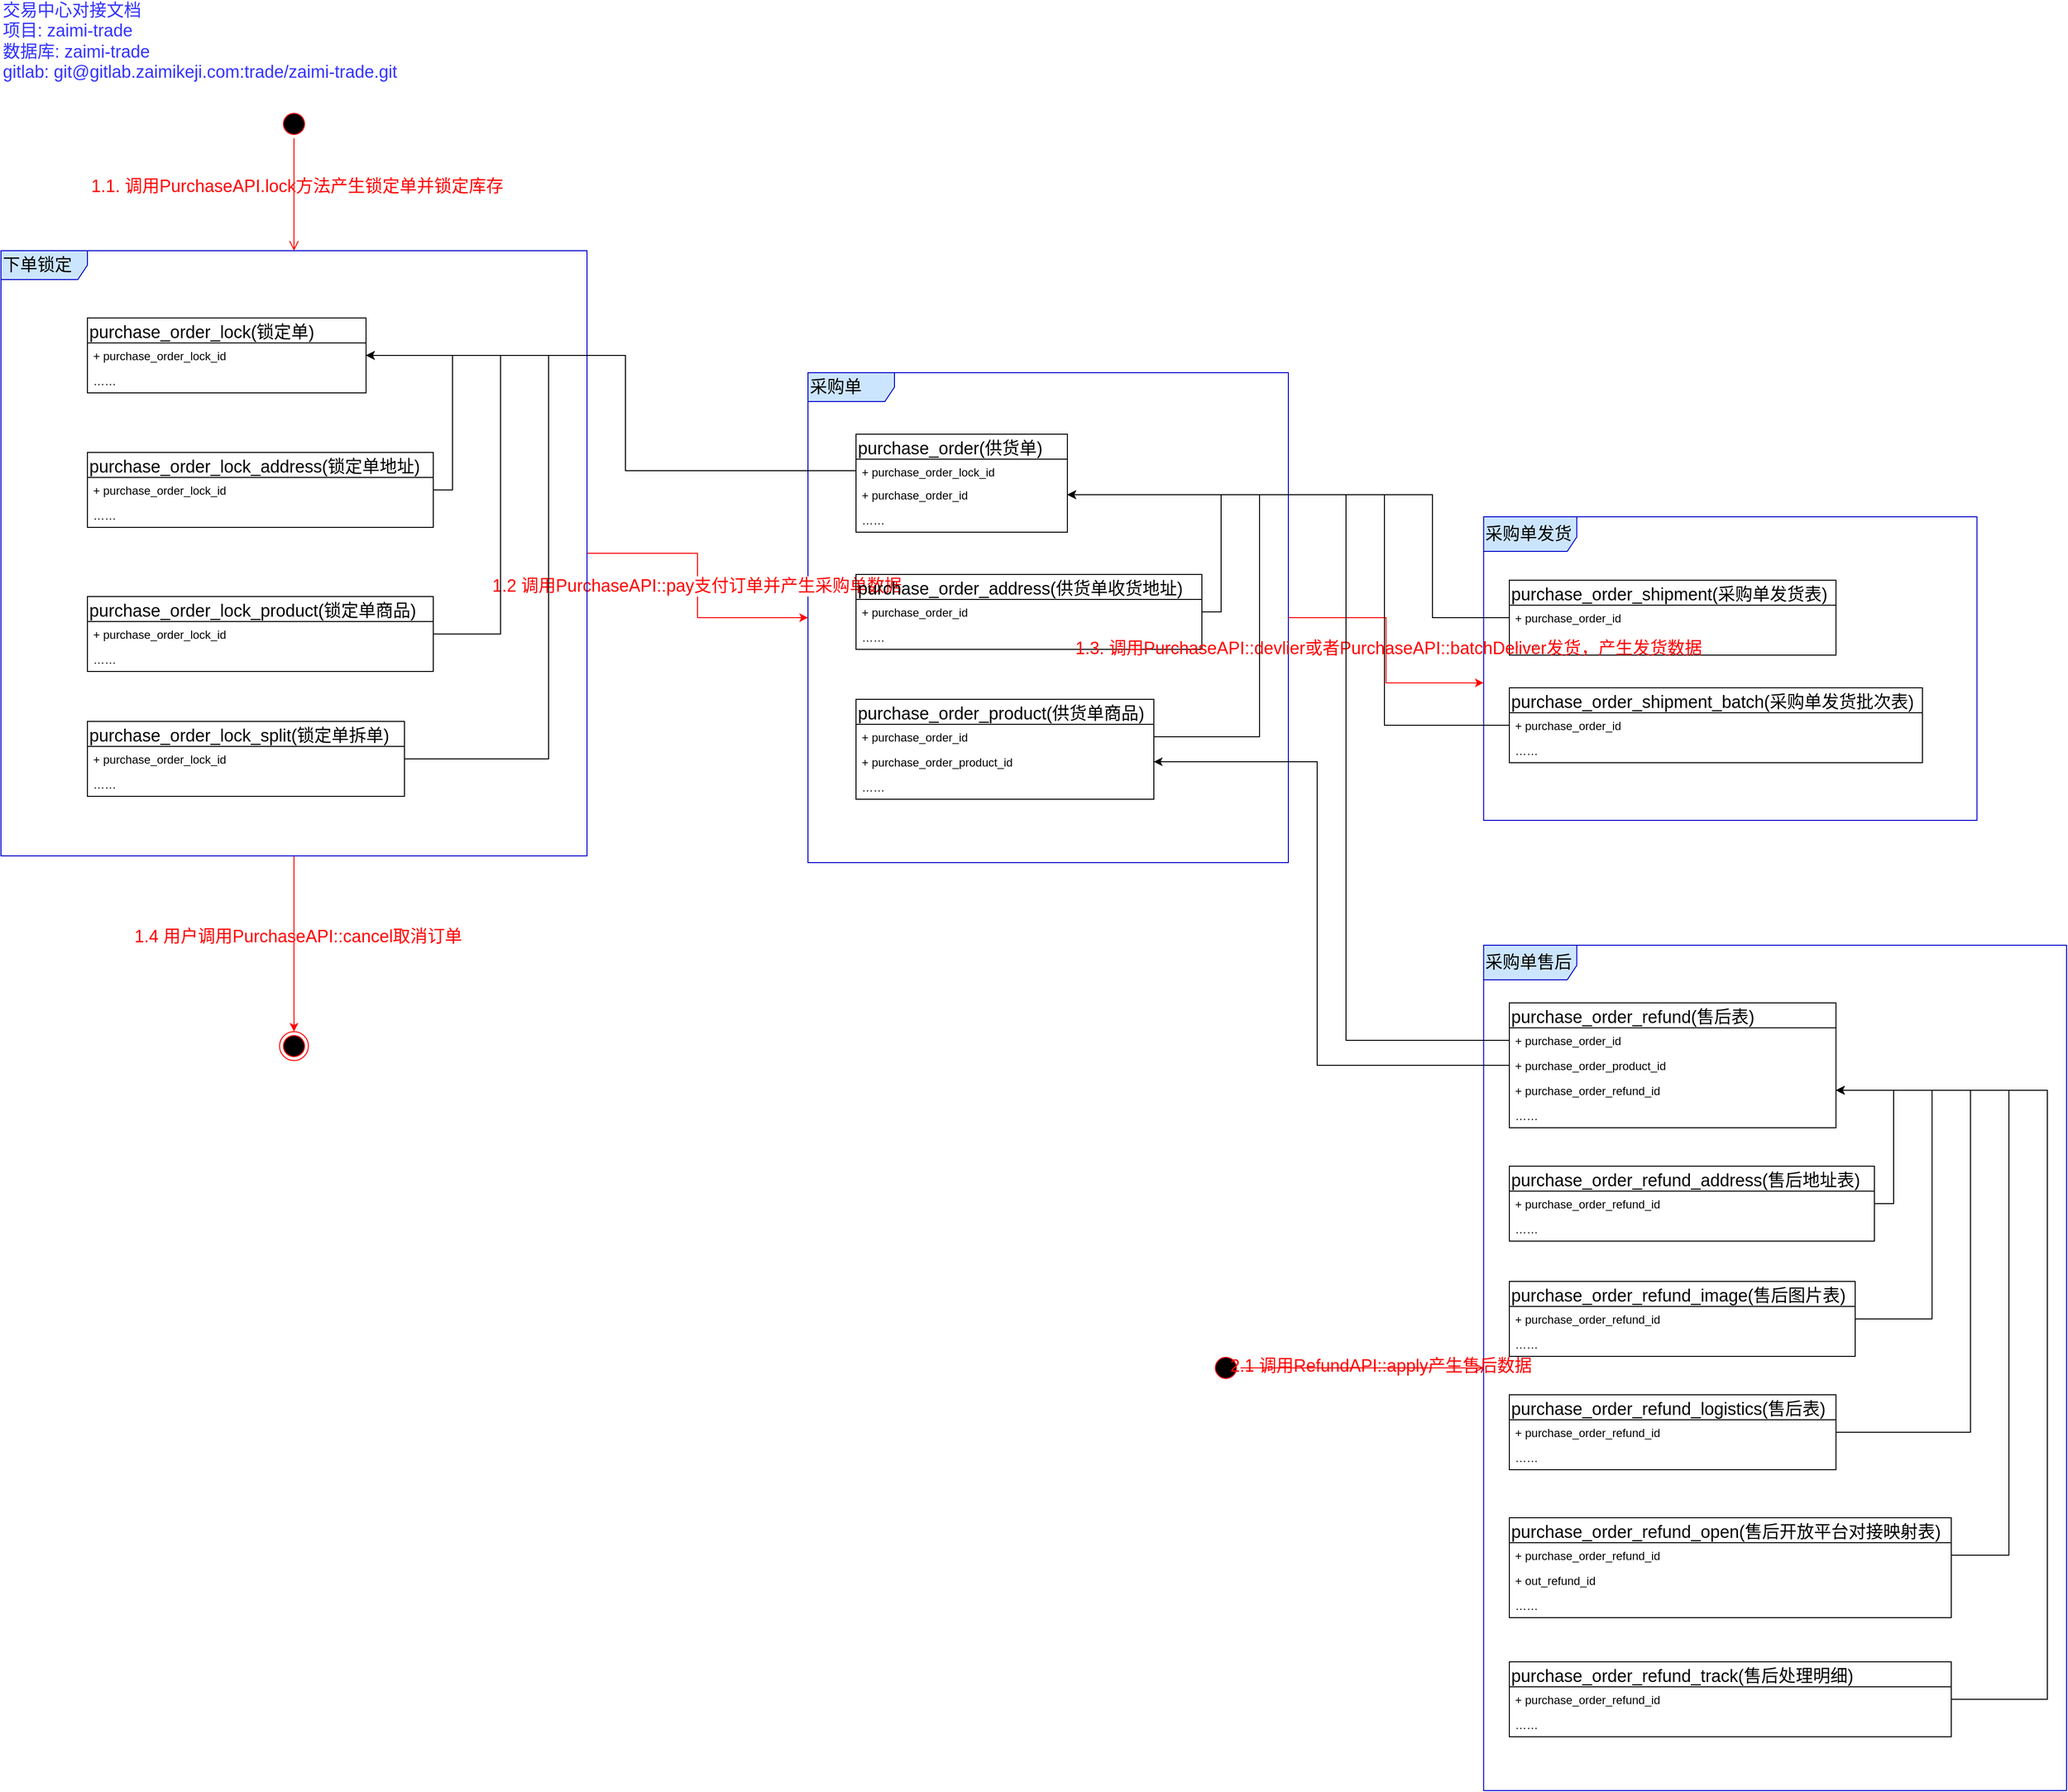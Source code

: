 <mxfile version="14.6.6" type="github">
  <diagram id="8cNXlBiLXLBAkxZQb8D8" name="Page-1">
    <mxGraphModel dx="1422" dy="1931" grid="1" gridSize="10" guides="1" tooltips="1" connect="1" arrows="1" fold="1" page="1" pageScale="1" pageWidth="827" pageHeight="1169" math="0" shadow="0">
      <root>
        <mxCell id="0" />
        <mxCell id="1" parent="0" />
        <mxCell id="ihgOOm5gKKsvJmpZFbWJ-121" value="采购单发货" style="shape=umlFrame;whiteSpace=wrap;html=1;fontSize=18;align=left;strokeColor=#0000CC;width=97;height=36;fillColor=#CCE5FF;" parent="1" vertex="1">
          <mxGeometry x="1603.25" y="-526" width="513.5" height="316" as="geometry" />
        </mxCell>
        <mxCell id="ihgOOm5gKKsvJmpZFbWJ-123" value="采购单售后" style="shape=umlFrame;whiteSpace=wrap;html=1;fontSize=18;align=left;strokeColor=#0000CC;width=97;height=36;fillColor=#CCE5FF;" parent="1" vertex="1">
          <mxGeometry x="1603.25" y="-80" width="606.75" height="880" as="geometry" />
        </mxCell>
        <mxCell id="ihgOOm5gKKsvJmpZFbWJ-120" value="采购单" style="shape=umlFrame;whiteSpace=wrap;html=1;fontSize=18;align=left;strokeColor=#0000CC;width=90;height=30;fillColor=#CCE5FF;" parent="1" vertex="1">
          <mxGeometry x="900" y="-676" width="500" height="510" as="geometry" />
        </mxCell>
        <mxCell id="ihgOOm5gKKsvJmpZFbWJ-138" value="" style="edgeStyle=orthogonalEdgeStyle;rounded=0;orthogonalLoop=1;jettySize=auto;html=1;fontSize=18;fontColor=#FF0000;entryX=0.5;entryY=0;entryDx=0;entryDy=0;strokeColor=#FF0000;" parent="1" source="ihgOOm5gKKsvJmpZFbWJ-119" target="ihgOOm5gKKsvJmpZFbWJ-135" edge="1">
          <mxGeometry relative="1" as="geometry" />
        </mxCell>
        <mxCell id="ihgOOm5gKKsvJmpZFbWJ-139" value="1.4 用户调用PurchaseAPI::cancel取消订单" style="edgeLabel;html=1;align=center;verticalAlign=middle;resizable=0;points=[];fontSize=18;fontColor=#FF0000;labelBackgroundColor=none;" parent="ihgOOm5gKKsvJmpZFbWJ-138" vertex="1" connectable="0">
          <mxGeometry x="-0.09" y="3" relative="1" as="geometry">
            <mxPoint x="1" as="offset" />
          </mxGeometry>
        </mxCell>
        <mxCell id="ihgOOm5gKKsvJmpZFbWJ-148" style="edgeStyle=orthogonalEdgeStyle;rounded=0;orthogonalLoop=1;jettySize=auto;html=1;fontSize=18;fontColor=#FF0000;strokeColor=#FF0000;" parent="1" source="ihgOOm5gKKsvJmpZFbWJ-119" target="ihgOOm5gKKsvJmpZFbWJ-120" edge="1">
          <mxGeometry relative="1" as="geometry" />
        </mxCell>
        <mxCell id="ihgOOm5gKKsvJmpZFbWJ-149" value="1.2 调用PurchaseAPI::pay支付订单并产生采购单数据" style="edgeLabel;html=1;align=center;verticalAlign=middle;resizable=0;points=[];fontSize=18;fontColor=#FF0000;" parent="ihgOOm5gKKsvJmpZFbWJ-148" vertex="1" connectable="0">
          <mxGeometry x="0.062" y="-1" relative="1" as="geometry">
            <mxPoint y="-9" as="offset" />
          </mxGeometry>
        </mxCell>
        <mxCell id="ihgOOm5gKKsvJmpZFbWJ-119" value="下单锁定" style="shape=umlFrame;whiteSpace=wrap;html=1;fontSize=18;align=left;strokeColor=#0000CC;width=90;height=30;fillColor=#CCE5FF;" parent="1" vertex="1">
          <mxGeometry x="60" y="-803" width="610" height="630" as="geometry" />
        </mxCell>
        <mxCell id="86TAuo0AVCAtvqethzrD-2" value="交易中心对接文档&lt;br&gt;项目: zaimi-trade&lt;br&gt;数据库: zaimi-trade&lt;br&gt;gitlab:&amp;nbsp;git@gitlab.zaimikeji.com:trade/zaimi-trade.git&lt;br&gt;&lt;div&gt;&lt;br&gt;&lt;/div&gt;" style="text;html=1;strokeColor=none;fillColor=none;align=left;verticalAlign=middle;whiteSpace=wrap;rounded=0;fontSize=18;fontColor=#3333FF;" parent="1" vertex="1">
          <mxGeometry x="60" y="-1020" width="560" height="20" as="geometry" />
        </mxCell>
        <mxCell id="86TAuo0AVCAtvqethzrD-15" value="purchase_order(供货单)" style="swimlane;fontStyle=0;childLayout=stackLayout;horizontal=1;startSize=26;fillColor=none;horizontalStack=0;resizeParent=1;resizeParentMax=0;resizeLast=0;collapsible=1;marginBottom=0;fontSize=18;fontColor=#000000;align=left;" parent="1" vertex="1">
          <mxGeometry x="950" y="-612" width="220" height="102" as="geometry" />
        </mxCell>
        <mxCell id="86TAuo0AVCAtvqethzrD-16" value="+ purchase_order_lock_id" style="text;strokeColor=none;fillColor=none;align=left;verticalAlign=top;spacingLeft=4;spacingRight=4;overflow=hidden;rotatable=0;points=[[0,0.5],[1,0.5]];portConstraint=eastwest;" parent="86TAuo0AVCAtvqethzrD-15" vertex="1">
          <mxGeometry y="26" width="220" height="24" as="geometry" />
        </mxCell>
        <mxCell id="86TAuo0AVCAtvqethzrD-17" value="+ purchase_order_id" style="text;strokeColor=none;fillColor=none;align=left;verticalAlign=top;spacingLeft=4;spacingRight=4;overflow=hidden;rotatable=0;points=[[0,0.5],[1,0.5]];portConstraint=eastwest;" parent="86TAuo0AVCAtvqethzrD-15" vertex="1">
          <mxGeometry y="50" width="220" height="26" as="geometry" />
        </mxCell>
        <mxCell id="86TAuo0AVCAtvqethzrD-18" value="……" style="text;strokeColor=none;fillColor=none;align=left;verticalAlign=top;spacingLeft=4;spacingRight=4;overflow=hidden;rotatable=0;points=[[0,0.5],[1,0.5]];portConstraint=eastwest;" parent="86TAuo0AVCAtvqethzrD-15" vertex="1">
          <mxGeometry y="76" width="220" height="26" as="geometry" />
        </mxCell>
        <mxCell id="86TAuo0AVCAtvqethzrD-19" value="purchase_order_lock_address(锁定单地址)" style="swimlane;fontStyle=0;childLayout=stackLayout;horizontal=1;startSize=26;fillColor=none;horizontalStack=0;resizeParent=1;resizeParentMax=0;resizeLast=0;collapsible=1;marginBottom=0;fontSize=18;fontColor=#000000;align=left;" parent="1" vertex="1">
          <mxGeometry x="150" y="-593" width="360" height="78" as="geometry" />
        </mxCell>
        <mxCell id="86TAuo0AVCAtvqethzrD-20" value="+ purchase_order_lock_id" style="text;strokeColor=none;fillColor=none;align=left;verticalAlign=top;spacingLeft=4;spacingRight=4;overflow=hidden;rotatable=0;points=[[0,0.5],[1,0.5]];portConstraint=eastwest;" parent="86TAuo0AVCAtvqethzrD-19" vertex="1">
          <mxGeometry y="26" width="360" height="26" as="geometry" />
        </mxCell>
        <mxCell id="86TAuo0AVCAtvqethzrD-61" value="……" style="text;strokeColor=none;fillColor=none;align=left;verticalAlign=top;spacingLeft=4;spacingRight=4;overflow=hidden;rotatable=0;points=[[0,0.5],[1,0.5]];portConstraint=eastwest;" parent="86TAuo0AVCAtvqethzrD-19" vertex="1">
          <mxGeometry y="52" width="360" height="26" as="geometry" />
        </mxCell>
        <mxCell id="86TAuo0AVCAtvqethzrD-23" value="purchase_order_lock_split(锁定单拆单)" style="swimlane;fontStyle=0;childLayout=stackLayout;horizontal=1;startSize=26;fillColor=none;horizontalStack=0;resizeParent=1;resizeParentMax=0;resizeLast=0;collapsible=1;marginBottom=0;fontSize=18;fontColor=#000000;align=left;" parent="1" vertex="1">
          <mxGeometry x="150" y="-313" width="330" height="78" as="geometry" />
        </mxCell>
        <mxCell id="86TAuo0AVCAtvqethzrD-24" value="+ purchase_order_lock_id" style="text;strokeColor=none;fillColor=none;align=left;verticalAlign=top;spacingLeft=4;spacingRight=4;overflow=hidden;rotatable=0;points=[[0,0.5],[1,0.5]];portConstraint=eastwest;" parent="86TAuo0AVCAtvqethzrD-23" vertex="1">
          <mxGeometry y="26" width="330" height="26" as="geometry" />
        </mxCell>
        <mxCell id="ihgOOm5gKKsvJmpZFbWJ-3" value="……" style="text;strokeColor=none;fillColor=none;align=left;verticalAlign=top;spacingLeft=4;spacingRight=4;overflow=hidden;rotatable=0;points=[[0,0.5],[1,0.5]];portConstraint=eastwest;" parent="86TAuo0AVCAtvqethzrD-23" vertex="1">
          <mxGeometry y="52" width="330" height="26" as="geometry" />
        </mxCell>
        <mxCell id="86TAuo0AVCAtvqethzrD-27" value="purchase_order_address(供货单收货地址)" style="swimlane;fontStyle=0;childLayout=stackLayout;horizontal=1;startSize=26;fillColor=none;horizontalStack=0;resizeParent=1;resizeParentMax=0;resizeLast=0;collapsible=1;marginBottom=0;fontSize=18;fontColor=#000000;align=left;" parent="1" vertex="1">
          <mxGeometry x="950" y="-466" width="360" height="78" as="geometry" />
        </mxCell>
        <mxCell id="86TAuo0AVCAtvqethzrD-28" value="+ purchase_order_id" style="text;strokeColor=none;fillColor=none;align=left;verticalAlign=top;spacingLeft=4;spacingRight=4;overflow=hidden;rotatable=0;points=[[0,0.5],[1,0.5]];portConstraint=eastwest;" parent="86TAuo0AVCAtvqethzrD-27" vertex="1">
          <mxGeometry y="26" width="360" height="26" as="geometry" />
        </mxCell>
        <mxCell id="86TAuo0AVCAtvqethzrD-29" value="……" style="text;strokeColor=none;fillColor=none;align=left;verticalAlign=top;spacingLeft=4;spacingRight=4;overflow=hidden;rotatable=0;points=[[0,0.5],[1,0.5]];portConstraint=eastwest;" parent="86TAuo0AVCAtvqethzrD-27" vertex="1">
          <mxGeometry y="52" width="360" height="26" as="geometry" />
        </mxCell>
        <mxCell id="86TAuo0AVCAtvqethzrD-35" value="purchase_order_product(供货单商品)" style="swimlane;fontStyle=0;childLayout=stackLayout;horizontal=1;startSize=26;fillColor=none;horizontalStack=0;resizeParent=1;resizeParentMax=0;resizeLast=0;collapsible=1;marginBottom=0;fontSize=18;fontColor=#000000;align=left;" parent="1" vertex="1">
          <mxGeometry x="950" y="-336" width="310" height="104" as="geometry" />
        </mxCell>
        <mxCell id="86TAuo0AVCAtvqethzrD-36" value="+ purchase_order_id" style="text;strokeColor=none;fillColor=none;align=left;verticalAlign=top;spacingLeft=4;spacingRight=4;overflow=hidden;rotatable=0;points=[[0,0.5],[1,0.5]];portConstraint=eastwest;" parent="86TAuo0AVCAtvqethzrD-35" vertex="1">
          <mxGeometry y="26" width="310" height="26" as="geometry" />
        </mxCell>
        <mxCell id="ihgOOm5gKKsvJmpZFbWJ-5" value="+ purchase_order_product_id" style="text;strokeColor=none;fillColor=none;align=left;verticalAlign=top;spacingLeft=4;spacingRight=4;overflow=hidden;rotatable=0;points=[[0,0.5],[1,0.5]];portConstraint=eastwest;" parent="86TAuo0AVCAtvqethzrD-35" vertex="1">
          <mxGeometry y="52" width="310" height="26" as="geometry" />
        </mxCell>
        <mxCell id="ihgOOm5gKKsvJmpZFbWJ-4" value="……" style="text;strokeColor=none;fillColor=none;align=left;verticalAlign=top;spacingLeft=4;spacingRight=4;overflow=hidden;rotatable=0;points=[[0,0.5],[1,0.5]];portConstraint=eastwest;" parent="86TAuo0AVCAtvqethzrD-35" vertex="1">
          <mxGeometry y="78" width="310" height="26" as="geometry" />
        </mxCell>
        <mxCell id="86TAuo0AVCAtvqethzrD-39" value="purchase_order_lock(锁定单)" style="swimlane;fontStyle=0;childLayout=stackLayout;horizontal=1;startSize=26;fillColor=none;horizontalStack=0;resizeParent=1;resizeParentMax=0;resizeLast=0;collapsible=1;marginBottom=0;fontSize=18;fontColor=#000000;align=left;" parent="1" vertex="1">
          <mxGeometry x="150" y="-733" width="290" height="78" as="geometry" />
        </mxCell>
        <mxCell id="86TAuo0AVCAtvqethzrD-40" value="+ purchase_order_lock_id" style="text;strokeColor=none;fillColor=none;align=left;verticalAlign=top;spacingLeft=4;spacingRight=4;overflow=hidden;rotatable=0;points=[[0,0.5],[1,0.5]];portConstraint=eastwest;" parent="86TAuo0AVCAtvqethzrD-39" vertex="1">
          <mxGeometry y="26" width="290" height="26" as="geometry" />
        </mxCell>
        <mxCell id="86TAuo0AVCAtvqethzrD-59" value="……" style="text;strokeColor=none;fillColor=none;align=left;verticalAlign=top;spacingLeft=4;spacingRight=4;overflow=hidden;rotatable=0;points=[[0,0.5],[1,0.5]];portConstraint=eastwest;" parent="86TAuo0AVCAtvqethzrD-39" vertex="1">
          <mxGeometry y="52" width="290" height="26" as="geometry" />
        </mxCell>
        <mxCell id="86TAuo0AVCAtvqethzrD-43" value="purchase_order_lock_product(锁定单商品)" style="swimlane;fontStyle=0;childLayout=stackLayout;horizontal=1;startSize=26;fillColor=none;horizontalStack=0;resizeParent=1;resizeParentMax=0;resizeLast=0;collapsible=1;marginBottom=0;fontSize=18;fontColor=#000000;align=left;" parent="1" vertex="1">
          <mxGeometry x="150" y="-443" width="360" height="78" as="geometry" />
        </mxCell>
        <mxCell id="86TAuo0AVCAtvqethzrD-44" value="+ purchase_order_lock_id" style="text;strokeColor=none;fillColor=none;align=left;verticalAlign=top;spacingLeft=4;spacingRight=4;overflow=hidden;rotatable=0;points=[[0,0.5],[1,0.5]];portConstraint=eastwest;" parent="86TAuo0AVCAtvqethzrD-43" vertex="1">
          <mxGeometry y="26" width="360" height="26" as="geometry" />
        </mxCell>
        <mxCell id="ihgOOm5gKKsvJmpZFbWJ-1" value="……" style="text;strokeColor=none;fillColor=none;align=left;verticalAlign=top;spacingLeft=4;spacingRight=4;overflow=hidden;rotatable=0;points=[[0,0.5],[1,0.5]];portConstraint=eastwest;" parent="86TAuo0AVCAtvqethzrD-43" vertex="1">
          <mxGeometry y="52" width="360" height="26" as="geometry" />
        </mxCell>
        <mxCell id="86TAuo0AVCAtvqethzrD-47" value="purchase_order_shipment_batch(采购单发货批次表)" style="swimlane;fontStyle=0;childLayout=stackLayout;horizontal=1;startSize=26;fillColor=none;horizontalStack=0;resizeParent=1;resizeParentMax=0;resizeLast=0;collapsible=1;marginBottom=0;fontSize=18;fontColor=#000000;align=left;" parent="1" vertex="1">
          <mxGeometry x="1630" y="-348" width="430" height="78" as="geometry" />
        </mxCell>
        <mxCell id="86TAuo0AVCAtvqethzrD-48" value="+ purchase_order_id" style="text;strokeColor=none;fillColor=none;align=left;verticalAlign=top;spacingLeft=4;spacingRight=4;overflow=hidden;rotatable=0;points=[[0,0.5],[1,0.5]];portConstraint=eastwest;" parent="86TAuo0AVCAtvqethzrD-47" vertex="1">
          <mxGeometry y="26" width="430" height="26" as="geometry" />
        </mxCell>
        <mxCell id="86TAuo0AVCAtvqethzrD-50" value="……" style="text;strokeColor=none;fillColor=none;align=left;verticalAlign=top;spacingLeft=4;spacingRight=4;overflow=hidden;rotatable=0;points=[[0,0.5],[1,0.5]];portConstraint=eastwest;" parent="86TAuo0AVCAtvqethzrD-47" vertex="1">
          <mxGeometry y="52" width="430" height="26" as="geometry" />
        </mxCell>
        <mxCell id="86TAuo0AVCAtvqethzrD-51" value="purchase_order_shipment(采购单发货表)" style="swimlane;fontStyle=0;childLayout=stackLayout;horizontal=1;startSize=26;fillColor=none;horizontalStack=0;resizeParent=1;resizeParentMax=0;resizeLast=0;collapsible=1;marginBottom=0;fontSize=18;fontColor=#000000;align=left;" parent="1" vertex="1">
          <mxGeometry x="1630" y="-460" width="340" height="78" as="geometry" />
        </mxCell>
        <mxCell id="86TAuo0AVCAtvqethzrD-52" value="+ purchase_order_id" style="text;strokeColor=none;fillColor=none;align=left;verticalAlign=top;spacingLeft=4;spacingRight=4;overflow=hidden;rotatable=0;points=[[0,0.5],[1,0.5]];portConstraint=eastwest;" parent="86TAuo0AVCAtvqethzrD-51" vertex="1">
          <mxGeometry y="26" width="340" height="26" as="geometry" />
        </mxCell>
        <mxCell id="ihgOOm5gKKsvJmpZFbWJ-6" value="……" style="text;strokeColor=none;fillColor=none;align=left;verticalAlign=top;spacingLeft=4;spacingRight=4;overflow=hidden;rotatable=0;points=[[0,0.5],[1,0.5]];portConstraint=eastwest;" parent="86TAuo0AVCAtvqethzrD-51" vertex="1">
          <mxGeometry y="52" width="340" height="26" as="geometry" />
        </mxCell>
        <mxCell id="ihgOOm5gKKsvJmpZFbWJ-11" value="purchase_order_refund(售后表)" style="swimlane;fontStyle=0;childLayout=stackLayout;horizontal=1;startSize=26;fillColor=none;horizontalStack=0;resizeParent=1;resizeParentMax=0;resizeLast=0;collapsible=1;marginBottom=0;fontSize=18;align=left;" parent="1" vertex="1">
          <mxGeometry x="1630" y="-20" width="340" height="130" as="geometry" />
        </mxCell>
        <mxCell id="ihgOOm5gKKsvJmpZFbWJ-12" value="+ purchase_order_id" style="text;strokeColor=none;fillColor=none;align=left;verticalAlign=top;spacingLeft=4;spacingRight=4;overflow=hidden;rotatable=0;points=[[0,0.5],[1,0.5]];portConstraint=eastwest;" parent="ihgOOm5gKKsvJmpZFbWJ-11" vertex="1">
          <mxGeometry y="26" width="340" height="26" as="geometry" />
        </mxCell>
        <mxCell id="ihgOOm5gKKsvJmpZFbWJ-13" value="+ purchase_order_product_id" style="text;strokeColor=none;fillColor=none;align=left;verticalAlign=top;spacingLeft=4;spacingRight=4;overflow=hidden;rotatable=0;points=[[0,0.5],[1,0.5]];portConstraint=eastwest;" parent="ihgOOm5gKKsvJmpZFbWJ-11" vertex="1">
          <mxGeometry y="52" width="340" height="26" as="geometry" />
        </mxCell>
        <mxCell id="ihgOOm5gKKsvJmpZFbWJ-71" value="+ purchase_order_refund_id" style="text;strokeColor=none;fillColor=none;align=left;verticalAlign=top;spacingLeft=4;spacingRight=4;overflow=hidden;rotatable=0;points=[[0,0.5],[1,0.5]];portConstraint=eastwest;" parent="ihgOOm5gKKsvJmpZFbWJ-11" vertex="1">
          <mxGeometry y="78" width="340" height="26" as="geometry" />
        </mxCell>
        <mxCell id="ihgOOm5gKKsvJmpZFbWJ-72" value="……" style="text;strokeColor=none;fillColor=none;align=left;verticalAlign=top;spacingLeft=4;spacingRight=4;overflow=hidden;rotatable=0;points=[[0,0.5],[1,0.5]];portConstraint=eastwest;" parent="ihgOOm5gKKsvJmpZFbWJ-11" vertex="1">
          <mxGeometry y="104" width="340" height="26" as="geometry" />
        </mxCell>
        <mxCell id="ihgOOm5gKKsvJmpZFbWJ-73" value="purchase_order_refund_address(售后地址表)" style="swimlane;fontStyle=0;childLayout=stackLayout;horizontal=1;startSize=26;fillColor=none;horizontalStack=0;resizeParent=1;resizeParentMax=0;resizeLast=0;collapsible=1;marginBottom=0;fontSize=18;align=left;" parent="1" vertex="1">
          <mxGeometry x="1630" y="150" width="380" height="78" as="geometry" />
        </mxCell>
        <mxCell id="ihgOOm5gKKsvJmpZFbWJ-76" value="+ purchase_order_refund_id" style="text;strokeColor=none;fillColor=none;align=left;verticalAlign=top;spacingLeft=4;spacingRight=4;overflow=hidden;rotatable=0;points=[[0,0.5],[1,0.5]];portConstraint=eastwest;" parent="ihgOOm5gKKsvJmpZFbWJ-73" vertex="1">
          <mxGeometry y="26" width="380" height="26" as="geometry" />
        </mxCell>
        <mxCell id="ihgOOm5gKKsvJmpZFbWJ-77" value="……" style="text;strokeColor=none;fillColor=none;align=left;verticalAlign=top;spacingLeft=4;spacingRight=4;overflow=hidden;rotatable=0;points=[[0,0.5],[1,0.5]];portConstraint=eastwest;" parent="ihgOOm5gKKsvJmpZFbWJ-73" vertex="1">
          <mxGeometry y="52" width="380" height="26" as="geometry" />
        </mxCell>
        <mxCell id="ihgOOm5gKKsvJmpZFbWJ-78" value="purchase_order_refund_image(售后图片表)" style="swimlane;fontStyle=0;childLayout=stackLayout;horizontal=1;startSize=26;fillColor=none;horizontalStack=0;resizeParent=1;resizeParentMax=0;resizeLast=0;collapsible=1;marginBottom=0;fontSize=18;align=left;" parent="1" vertex="1">
          <mxGeometry x="1630" y="270" width="360" height="78" as="geometry" />
        </mxCell>
        <mxCell id="ihgOOm5gKKsvJmpZFbWJ-79" value="+ purchase_order_refund_id" style="text;strokeColor=none;fillColor=none;align=left;verticalAlign=top;spacingLeft=4;spacingRight=4;overflow=hidden;rotatable=0;points=[[0,0.5],[1,0.5]];portConstraint=eastwest;" parent="ihgOOm5gKKsvJmpZFbWJ-78" vertex="1">
          <mxGeometry y="26" width="360" height="26" as="geometry" />
        </mxCell>
        <mxCell id="ihgOOm5gKKsvJmpZFbWJ-82" value="……" style="text;strokeColor=none;fillColor=none;align=left;verticalAlign=top;spacingLeft=4;spacingRight=4;overflow=hidden;rotatable=0;points=[[0,0.5],[1,0.5]];portConstraint=eastwest;" parent="ihgOOm5gKKsvJmpZFbWJ-78" vertex="1">
          <mxGeometry y="52" width="360" height="26" as="geometry" />
        </mxCell>
        <mxCell id="ihgOOm5gKKsvJmpZFbWJ-83" value="purchase_order_refund_logistics(售后表)" style="swimlane;fontStyle=0;childLayout=stackLayout;horizontal=1;startSize=26;fillColor=none;horizontalStack=0;resizeParent=1;resizeParentMax=0;resizeLast=0;collapsible=1;marginBottom=0;fontSize=18;align=left;" parent="1" vertex="1">
          <mxGeometry x="1630" y="388" width="340" height="78" as="geometry" />
        </mxCell>
        <mxCell id="ihgOOm5gKKsvJmpZFbWJ-86" value="+ purchase_order_refund_id" style="text;strokeColor=none;fillColor=none;align=left;verticalAlign=top;spacingLeft=4;spacingRight=4;overflow=hidden;rotatable=0;points=[[0,0.5],[1,0.5]];portConstraint=eastwest;" parent="ihgOOm5gKKsvJmpZFbWJ-83" vertex="1">
          <mxGeometry y="26" width="340" height="26" as="geometry" />
        </mxCell>
        <mxCell id="ihgOOm5gKKsvJmpZFbWJ-87" value="……" style="text;strokeColor=none;fillColor=none;align=left;verticalAlign=top;spacingLeft=4;spacingRight=4;overflow=hidden;rotatable=0;points=[[0,0.5],[1,0.5]];portConstraint=eastwest;" parent="ihgOOm5gKKsvJmpZFbWJ-83" vertex="1">
          <mxGeometry y="52" width="340" height="26" as="geometry" />
        </mxCell>
        <mxCell id="ihgOOm5gKKsvJmpZFbWJ-88" value="purchase_order_refund_open(售后开放平台对接映射表)" style="swimlane;fontStyle=0;childLayout=stackLayout;horizontal=1;startSize=26;fillColor=none;horizontalStack=0;resizeParent=1;resizeParentMax=0;resizeLast=0;collapsible=1;marginBottom=0;fontSize=18;align=left;" parent="1" vertex="1">
          <mxGeometry x="1630" y="516" width="460" height="104" as="geometry" />
        </mxCell>
        <mxCell id="ihgOOm5gKKsvJmpZFbWJ-91" value="+ purchase_order_refund_id" style="text;strokeColor=none;fillColor=none;align=left;verticalAlign=top;spacingLeft=4;spacingRight=4;overflow=hidden;rotatable=0;points=[[0,0.5],[1,0.5]];portConstraint=eastwest;" parent="ihgOOm5gKKsvJmpZFbWJ-88" vertex="1">
          <mxGeometry y="26" width="460" height="26" as="geometry" />
        </mxCell>
        <mxCell id="ihgOOm5gKKsvJmpZFbWJ-93" value="+ out_refund_id" style="text;strokeColor=none;fillColor=none;align=left;verticalAlign=top;spacingLeft=4;spacingRight=4;overflow=hidden;rotatable=0;points=[[0,0.5],[1,0.5]];portConstraint=eastwest;" parent="ihgOOm5gKKsvJmpZFbWJ-88" vertex="1">
          <mxGeometry y="52" width="460" height="26" as="geometry" />
        </mxCell>
        <mxCell id="ihgOOm5gKKsvJmpZFbWJ-92" value="……" style="text;strokeColor=none;fillColor=none;align=left;verticalAlign=top;spacingLeft=4;spacingRight=4;overflow=hidden;rotatable=0;points=[[0,0.5],[1,0.5]];portConstraint=eastwest;" parent="ihgOOm5gKKsvJmpZFbWJ-88" vertex="1">
          <mxGeometry y="78" width="460" height="26" as="geometry" />
        </mxCell>
        <mxCell id="ihgOOm5gKKsvJmpZFbWJ-94" value="purchase_order_refund_track(售后处理明细)" style="swimlane;fontStyle=0;childLayout=stackLayout;horizontal=1;startSize=26;fillColor=none;horizontalStack=0;resizeParent=1;resizeParentMax=0;resizeLast=0;collapsible=1;marginBottom=0;fontSize=18;align=left;" parent="1" vertex="1">
          <mxGeometry x="1630" y="666" width="460" height="78" as="geometry" />
        </mxCell>
        <mxCell id="ihgOOm5gKKsvJmpZFbWJ-95" value="+ purchase_order_refund_id" style="text;strokeColor=none;fillColor=none;align=left;verticalAlign=top;spacingLeft=4;spacingRight=4;overflow=hidden;rotatable=0;points=[[0,0.5],[1,0.5]];portConstraint=eastwest;" parent="ihgOOm5gKKsvJmpZFbWJ-94" vertex="1">
          <mxGeometry y="26" width="460" height="26" as="geometry" />
        </mxCell>
        <mxCell id="ihgOOm5gKKsvJmpZFbWJ-97" value="……" style="text;strokeColor=none;fillColor=none;align=left;verticalAlign=top;spacingLeft=4;spacingRight=4;overflow=hidden;rotatable=0;points=[[0,0.5],[1,0.5]];portConstraint=eastwest;" parent="ihgOOm5gKKsvJmpZFbWJ-94" vertex="1">
          <mxGeometry y="52" width="460" height="26" as="geometry" />
        </mxCell>
        <mxCell id="ihgOOm5gKKsvJmpZFbWJ-150" style="edgeStyle=orthogonalEdgeStyle;rounded=0;orthogonalLoop=1;jettySize=auto;html=1;entryX=0;entryY=0.547;entryDx=0;entryDy=0;entryPerimeter=0;fontSize=18;fontColor=#FF0000;strokeColor=#FF0000;" parent="1" source="ihgOOm5gKKsvJmpZFbWJ-120" target="ihgOOm5gKKsvJmpZFbWJ-121" edge="1">
          <mxGeometry relative="1" as="geometry" />
        </mxCell>
        <mxCell id="ihgOOm5gKKsvJmpZFbWJ-151" value="1.3.&amp;nbsp;调用PurchaseAPI::devlier或者PurchaseAPI::batchDeliver发货，产生发货数据" style="edgeLabel;html=1;align=center;verticalAlign=middle;resizable=0;points=[];fontSize=18;fontColor=#FF0000;labelBackgroundColor=none;" parent="ihgOOm5gKKsvJmpZFbWJ-150" vertex="1" connectable="0">
          <mxGeometry x="0.07" y="2" relative="1" as="geometry">
            <mxPoint y="-12" as="offset" />
          </mxGeometry>
        </mxCell>
        <mxCell id="ihgOOm5gKKsvJmpZFbWJ-128" value="" style="ellipse;html=1;shape=startState;fillColor=#000000;strokeColor=#ff0000;fontSize=18;align=left;" parent="1" vertex="1">
          <mxGeometry x="350" y="-950" width="30" height="30" as="geometry" />
        </mxCell>
        <mxCell id="ihgOOm5gKKsvJmpZFbWJ-129" value="" style="edgeStyle=orthogonalEdgeStyle;html=1;verticalAlign=bottom;endArrow=open;endSize=8;strokeColor=#ff0000;fontSize=18;" parent="1" source="ihgOOm5gKKsvJmpZFbWJ-128" target="ihgOOm5gKKsvJmpZFbWJ-119" edge="1">
          <mxGeometry relative="1" as="geometry">
            <mxPoint x="535" y="-770" as="targetPoint" />
          </mxGeometry>
        </mxCell>
        <mxCell id="ihgOOm5gKKsvJmpZFbWJ-130" value="1.1. 调用PurchaseAPI.lock方法产生锁定单并锁定库存" style="edgeLabel;html=1;align=center;verticalAlign=middle;resizable=0;points=[];fontSize=18;fontColor=#f00;labelBackgroundColor=none;" parent="ihgOOm5gKKsvJmpZFbWJ-129" vertex="1" connectable="0">
          <mxGeometry x="-0.147" y="3" relative="1" as="geometry">
            <mxPoint as="offset" />
          </mxGeometry>
        </mxCell>
        <mxCell id="ihgOOm5gKKsvJmpZFbWJ-133" value="" style="ellipse;html=1;shape=startState;fillColor=#000000;strokeColor=#ff0000;labelBackgroundColor=none;fontSize=18;fontColor=#FF0000;align=left;" parent="1" vertex="1">
          <mxGeometry x="1320" y="345" width="30" height="30" as="geometry" />
        </mxCell>
        <mxCell id="ihgOOm5gKKsvJmpZFbWJ-134" value="" style="edgeStyle=orthogonalEdgeStyle;html=1;verticalAlign=bottom;endArrow=open;endSize=8;strokeColor=#ff0000;fontSize=18;fontColor=#FF0000;" parent="1" source="ihgOOm5gKKsvJmpZFbWJ-133" target="ihgOOm5gKKsvJmpZFbWJ-123" edge="1">
          <mxGeometry relative="1" as="geometry">
            <mxPoint x="1281" y="140" as="targetPoint" />
          </mxGeometry>
        </mxCell>
        <mxCell id="ihgOOm5gKKsvJmpZFbWJ-152" value="2.1 调用RefundAPI::apply产生售后数据" style="edgeLabel;html=1;align=center;verticalAlign=middle;resizable=0;points=[];fontSize=18;fontColor=#FF0000;labelBackgroundColor=none;" parent="ihgOOm5gKKsvJmpZFbWJ-134" vertex="1" connectable="0">
          <mxGeometry x="0.153" y="2" relative="1" as="geometry">
            <mxPoint as="offset" />
          </mxGeometry>
        </mxCell>
        <mxCell id="ihgOOm5gKKsvJmpZFbWJ-135" value="" style="ellipse;html=1;shape=endState;fillColor=#000000;strokeColor=#ff0000;labelBackgroundColor=none;fontSize=18;fontColor=#FF0000;align=left;" parent="1" vertex="1">
          <mxGeometry x="350" y="10" width="30" height="30" as="geometry" />
        </mxCell>
        <mxCell id="VemQdVgCqKe6KZT4vhwg-1" style="edgeStyle=orthogonalEdgeStyle;rounded=0;orthogonalLoop=1;jettySize=auto;html=1;exitX=0;exitY=0.5;exitDx=0;exitDy=0;entryX=1;entryY=0.5;entryDx=0;entryDy=0;" edge="1" parent="1" source="86TAuo0AVCAtvqethzrD-16" target="86TAuo0AVCAtvqethzrD-40">
          <mxGeometry relative="1" as="geometry">
            <Array as="points">
              <mxPoint x="710" y="-574" />
              <mxPoint x="710" y="-694" />
            </Array>
          </mxGeometry>
        </mxCell>
        <mxCell id="VemQdVgCqKe6KZT4vhwg-2" style="edgeStyle=orthogonalEdgeStyle;rounded=0;orthogonalLoop=1;jettySize=auto;html=1;exitX=1;exitY=0.5;exitDx=0;exitDy=0;entryX=1;entryY=0.5;entryDx=0;entryDy=0;" edge="1" parent="1" source="86TAuo0AVCAtvqethzrD-24" target="86TAuo0AVCAtvqethzrD-40">
          <mxGeometry relative="1" as="geometry">
            <Array as="points">
              <mxPoint x="630" y="-274" />
              <mxPoint x="630" y="-694" />
            </Array>
          </mxGeometry>
        </mxCell>
        <mxCell id="VemQdVgCqKe6KZT4vhwg-3" style="edgeStyle=orthogonalEdgeStyle;rounded=0;orthogonalLoop=1;jettySize=auto;html=1;exitX=1;exitY=0.5;exitDx=0;exitDy=0;entryX=1;entryY=0.5;entryDx=0;entryDy=0;" edge="1" parent="1" source="86TAuo0AVCAtvqethzrD-44" target="86TAuo0AVCAtvqethzrD-40">
          <mxGeometry relative="1" as="geometry">
            <Array as="points">
              <mxPoint x="580" y="-404" />
              <mxPoint x="580" y="-694" />
            </Array>
          </mxGeometry>
        </mxCell>
        <mxCell id="VemQdVgCqKe6KZT4vhwg-4" style="edgeStyle=orthogonalEdgeStyle;rounded=0;orthogonalLoop=1;jettySize=auto;html=1;exitX=1;exitY=0.5;exitDx=0;exitDy=0;entryX=1;entryY=0.5;entryDx=0;entryDy=0;" edge="1" parent="1" source="86TAuo0AVCAtvqethzrD-20" target="86TAuo0AVCAtvqethzrD-40">
          <mxGeometry relative="1" as="geometry" />
        </mxCell>
        <mxCell id="VemQdVgCqKe6KZT4vhwg-5" style="edgeStyle=orthogonalEdgeStyle;rounded=0;orthogonalLoop=1;jettySize=auto;html=1;exitX=1;exitY=0.5;exitDx=0;exitDy=0;entryX=1;entryY=0.5;entryDx=0;entryDy=0;" edge="1" parent="1" source="86TAuo0AVCAtvqethzrD-36" target="86TAuo0AVCAtvqethzrD-17">
          <mxGeometry relative="1" as="geometry">
            <Array as="points">
              <mxPoint x="1370" y="-297" />
              <mxPoint x="1370" y="-549" />
            </Array>
          </mxGeometry>
        </mxCell>
        <mxCell id="VemQdVgCqKe6KZT4vhwg-6" style="edgeStyle=orthogonalEdgeStyle;rounded=0;orthogonalLoop=1;jettySize=auto;html=1;exitX=1;exitY=0.5;exitDx=0;exitDy=0;entryX=1;entryY=0.5;entryDx=0;entryDy=0;" edge="1" parent="1" source="86TAuo0AVCAtvqethzrD-28" target="86TAuo0AVCAtvqethzrD-17">
          <mxGeometry relative="1" as="geometry" />
        </mxCell>
        <mxCell id="VemQdVgCqKe6KZT4vhwg-7" style="edgeStyle=orthogonalEdgeStyle;rounded=0;orthogonalLoop=1;jettySize=auto;html=1;exitX=0;exitY=0.5;exitDx=0;exitDy=0;entryX=1;entryY=0.5;entryDx=0;entryDy=0;" edge="1" parent="1" source="ihgOOm5gKKsvJmpZFbWJ-12" target="86TAuo0AVCAtvqethzrD-17">
          <mxGeometry relative="1" as="geometry">
            <Array as="points">
              <mxPoint x="1460" y="19" />
              <mxPoint x="1460" y="-549" />
            </Array>
          </mxGeometry>
        </mxCell>
        <mxCell id="VemQdVgCqKe6KZT4vhwg-8" style="edgeStyle=orthogonalEdgeStyle;rounded=0;orthogonalLoop=1;jettySize=auto;html=1;exitX=0;exitY=0.5;exitDx=0;exitDy=0;entryX=1;entryY=0.5;entryDx=0;entryDy=0;" edge="1" parent="1" source="ihgOOm5gKKsvJmpZFbWJ-13" target="ihgOOm5gKKsvJmpZFbWJ-5">
          <mxGeometry relative="1" as="geometry">
            <Array as="points">
              <mxPoint x="1430" y="45" />
              <mxPoint x="1430" y="-271" />
            </Array>
          </mxGeometry>
        </mxCell>
        <mxCell id="VemQdVgCqKe6KZT4vhwg-9" style="edgeStyle=orthogonalEdgeStyle;rounded=0;orthogonalLoop=1;jettySize=auto;html=1;exitX=0;exitY=0.5;exitDx=0;exitDy=0;entryX=1;entryY=0.5;entryDx=0;entryDy=0;" edge="1" parent="1" source="86TAuo0AVCAtvqethzrD-52" target="86TAuo0AVCAtvqethzrD-17">
          <mxGeometry relative="1" as="geometry">
            <Array as="points">
              <mxPoint x="1550" y="-421" />
              <mxPoint x="1550" y="-549" />
            </Array>
          </mxGeometry>
        </mxCell>
        <mxCell id="VemQdVgCqKe6KZT4vhwg-10" style="edgeStyle=orthogonalEdgeStyle;rounded=0;orthogonalLoop=1;jettySize=auto;html=1;exitX=0;exitY=0.5;exitDx=0;exitDy=0;entryX=1;entryY=0.5;entryDx=0;entryDy=0;" edge="1" parent="1" source="86TAuo0AVCAtvqethzrD-48" target="86TAuo0AVCAtvqethzrD-17">
          <mxGeometry relative="1" as="geometry">
            <Array as="points">
              <mxPoint x="1500" y="-309" />
              <mxPoint x="1500" y="-549" />
            </Array>
          </mxGeometry>
        </mxCell>
        <mxCell id="VemQdVgCqKe6KZT4vhwg-11" style="edgeStyle=orthogonalEdgeStyle;rounded=0;orthogonalLoop=1;jettySize=auto;html=1;exitX=1;exitY=0.5;exitDx=0;exitDy=0;entryX=1;entryY=0.5;entryDx=0;entryDy=0;" edge="1" parent="1" source="ihgOOm5gKKsvJmpZFbWJ-76" target="ihgOOm5gKKsvJmpZFbWJ-71">
          <mxGeometry relative="1" as="geometry" />
        </mxCell>
        <mxCell id="VemQdVgCqKe6KZT4vhwg-12" style="edgeStyle=orthogonalEdgeStyle;rounded=0;orthogonalLoop=1;jettySize=auto;html=1;exitX=1;exitY=0.5;exitDx=0;exitDy=0;entryX=1;entryY=0.5;entryDx=0;entryDy=0;" edge="1" parent="1" source="ihgOOm5gKKsvJmpZFbWJ-79" target="ihgOOm5gKKsvJmpZFbWJ-71">
          <mxGeometry relative="1" as="geometry">
            <Array as="points">
              <mxPoint x="2070" y="309" />
              <mxPoint x="2070" y="71" />
            </Array>
          </mxGeometry>
        </mxCell>
        <mxCell id="VemQdVgCqKe6KZT4vhwg-13" style="edgeStyle=orthogonalEdgeStyle;rounded=0;orthogonalLoop=1;jettySize=auto;html=1;exitX=1;exitY=0.5;exitDx=0;exitDy=0;entryX=1;entryY=0.5;entryDx=0;entryDy=0;" edge="1" parent="1" source="ihgOOm5gKKsvJmpZFbWJ-86" target="ihgOOm5gKKsvJmpZFbWJ-71">
          <mxGeometry relative="1" as="geometry">
            <Array as="points">
              <mxPoint x="2110" y="427" />
              <mxPoint x="2110" y="71" />
            </Array>
          </mxGeometry>
        </mxCell>
        <mxCell id="VemQdVgCqKe6KZT4vhwg-14" style="edgeStyle=orthogonalEdgeStyle;rounded=0;orthogonalLoop=1;jettySize=auto;html=1;exitX=1;exitY=0.5;exitDx=0;exitDy=0;entryX=1;entryY=0.5;entryDx=0;entryDy=0;" edge="1" parent="1" source="ihgOOm5gKKsvJmpZFbWJ-91" target="ihgOOm5gKKsvJmpZFbWJ-71">
          <mxGeometry relative="1" as="geometry">
            <Array as="points">
              <mxPoint x="2150" y="555" />
              <mxPoint x="2150" y="71" />
            </Array>
          </mxGeometry>
        </mxCell>
        <mxCell id="VemQdVgCqKe6KZT4vhwg-15" style="edgeStyle=orthogonalEdgeStyle;rounded=0;orthogonalLoop=1;jettySize=auto;html=1;exitX=1;exitY=0.5;exitDx=0;exitDy=0;entryX=1;entryY=0.5;entryDx=0;entryDy=0;" edge="1" parent="1" source="ihgOOm5gKKsvJmpZFbWJ-95" target="ihgOOm5gKKsvJmpZFbWJ-71">
          <mxGeometry relative="1" as="geometry">
            <Array as="points">
              <mxPoint x="2190" y="705" />
              <mxPoint x="2190" y="71" />
            </Array>
          </mxGeometry>
        </mxCell>
      </root>
    </mxGraphModel>
  </diagram>
</mxfile>
